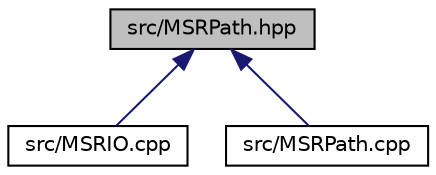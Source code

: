 digraph "src/MSRPath.hpp"
{
  edge [fontname="Helvetica",fontsize="10",labelfontname="Helvetica",labelfontsize="10"];
  node [fontname="Helvetica",fontsize="10",shape=record];
  Node2 [label="src/MSRPath.hpp",height=0.2,width=0.4,color="black", fillcolor="grey75", style="filled", fontcolor="black"];
  Node2 -> Node3 [dir="back",color="midnightblue",fontsize="10",style="solid",fontname="Helvetica"];
  Node3 [label="src/MSRIO.cpp",height=0.2,width=0.4,color="black", fillcolor="white", style="filled",URL="$_m_s_r_i_o_8cpp.html"];
  Node2 -> Node4 [dir="back",color="midnightblue",fontsize="10",style="solid",fontname="Helvetica"];
  Node4 [label="src/MSRPath.cpp",height=0.2,width=0.4,color="black", fillcolor="white", style="filled",URL="$_m_s_r_path_8cpp.html"];
}
